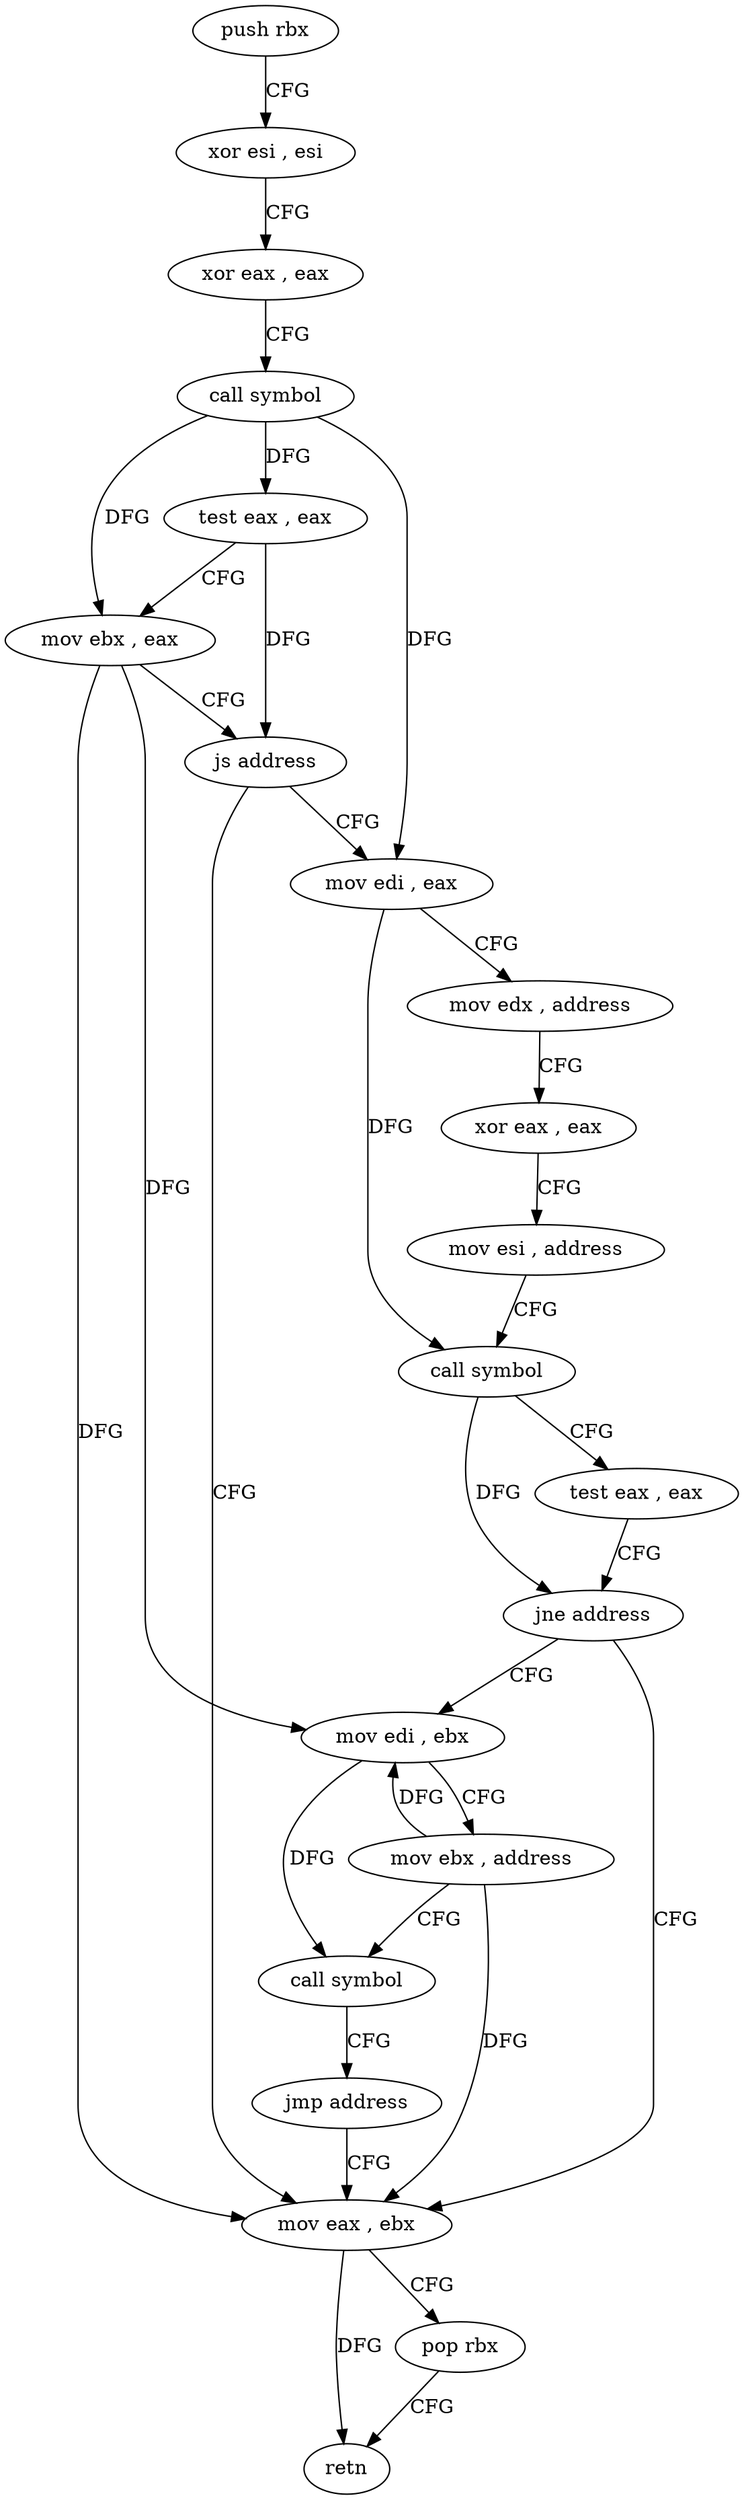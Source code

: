 digraph "func" {
"4207472" [label = "push rbx" ]
"4207473" [label = "xor esi , esi" ]
"4207475" [label = "xor eax , eax" ]
"4207477" [label = "call symbol" ]
"4207482" [label = "test eax , eax" ]
"4207484" [label = "mov ebx , eax" ]
"4207486" [label = "js address" ]
"4207511" [label = "mov eax , ebx" ]
"4207488" [label = "mov edi , eax" ]
"4207513" [label = "pop rbx" ]
"4207514" [label = "retn" ]
"4207490" [label = "mov edx , address" ]
"4207495" [label = "xor eax , eax" ]
"4207497" [label = "mov esi , address" ]
"4207502" [label = "call symbol" ]
"4207507" [label = "test eax , eax" ]
"4207509" [label = "jne address" ]
"4207520" [label = "mov edi , ebx" ]
"4207522" [label = "mov ebx , address" ]
"4207527" [label = "call symbol" ]
"4207532" [label = "jmp address" ]
"4207472" -> "4207473" [ label = "CFG" ]
"4207473" -> "4207475" [ label = "CFG" ]
"4207475" -> "4207477" [ label = "CFG" ]
"4207477" -> "4207482" [ label = "DFG" ]
"4207477" -> "4207484" [ label = "DFG" ]
"4207477" -> "4207488" [ label = "DFG" ]
"4207482" -> "4207484" [ label = "CFG" ]
"4207482" -> "4207486" [ label = "DFG" ]
"4207484" -> "4207486" [ label = "CFG" ]
"4207484" -> "4207511" [ label = "DFG" ]
"4207484" -> "4207520" [ label = "DFG" ]
"4207486" -> "4207511" [ label = "CFG" ]
"4207486" -> "4207488" [ label = "CFG" ]
"4207511" -> "4207513" [ label = "CFG" ]
"4207511" -> "4207514" [ label = "DFG" ]
"4207488" -> "4207490" [ label = "CFG" ]
"4207488" -> "4207502" [ label = "DFG" ]
"4207513" -> "4207514" [ label = "CFG" ]
"4207490" -> "4207495" [ label = "CFG" ]
"4207495" -> "4207497" [ label = "CFG" ]
"4207497" -> "4207502" [ label = "CFG" ]
"4207502" -> "4207507" [ label = "CFG" ]
"4207502" -> "4207509" [ label = "DFG" ]
"4207507" -> "4207509" [ label = "CFG" ]
"4207509" -> "4207520" [ label = "CFG" ]
"4207509" -> "4207511" [ label = "CFG" ]
"4207520" -> "4207522" [ label = "CFG" ]
"4207520" -> "4207527" [ label = "DFG" ]
"4207522" -> "4207527" [ label = "CFG" ]
"4207522" -> "4207511" [ label = "DFG" ]
"4207522" -> "4207520" [ label = "DFG" ]
"4207527" -> "4207532" [ label = "CFG" ]
"4207532" -> "4207511" [ label = "CFG" ]
}
